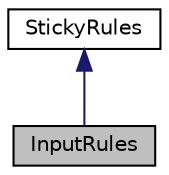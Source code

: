 digraph "InputRules"
{
  edge [fontname="Helvetica",fontsize="10",labelfontname="Helvetica",labelfontsize="10"];
  node [fontname="Helvetica",fontsize="10",shape=record];
  Node0 [label="InputRules",height=0.2,width=0.4,color="black", fillcolor="grey75", style="filled", fontcolor="black"];
  Node1 -> Node0 [dir="back",color="midnightblue",fontsize="10",style="solid"];
  Node1 [label="StickyRules",height=0.2,width=0.4,color="black", fillcolor="white", style="filled",URL="$class_zest_1_1_validation_1_1_sticky_rules.html"];
}
